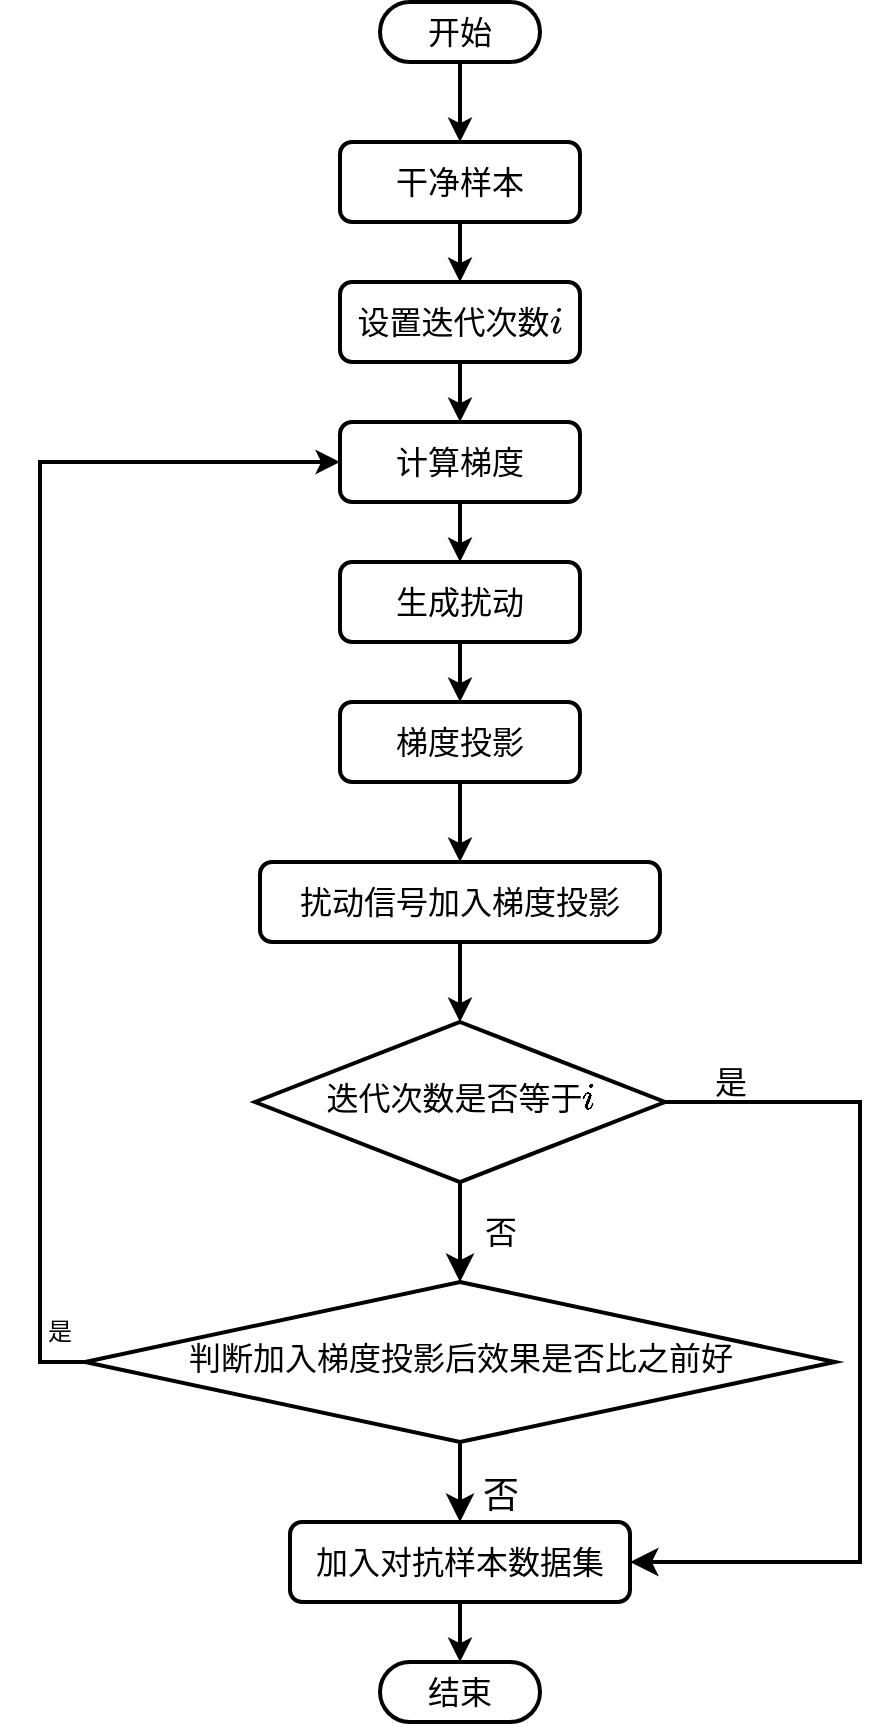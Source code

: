 <mxfile version="24.9.1">
  <diagram id="C5RBs43oDa-KdzZeNtuy" name="Page-1">
    <mxGraphModel dx="486" dy="2052" grid="1" gridSize="10" guides="1" tooltips="1" connect="1" arrows="1" fold="1" page="1" pageScale="1" pageWidth="827" pageHeight="1169" math="1" shadow="0">
      <root>
        <mxCell id="WIyWlLk6GJQsqaUBKTNV-0" />
        <mxCell id="WIyWlLk6GJQsqaUBKTNV-1" parent="WIyWlLk6GJQsqaUBKTNV-0" />
        <mxCell id="G5d28hvv58sntRyXZGig-10" style="edgeStyle=orthogonalEdgeStyle;rounded=0;orthogonalLoop=1;jettySize=auto;html=1;exitX=0.5;exitY=1;exitDx=0;exitDy=0;entryX=0.5;entryY=0;entryDx=0;entryDy=0;strokeWidth=2;" edge="1" parent="WIyWlLk6GJQsqaUBKTNV-1" target="G5d28hvv58sntRyXZGig-0">
          <mxGeometry relative="1" as="geometry">
            <mxPoint x="230" y="-260.0" as="sourcePoint" />
            <Array as="points">
              <mxPoint x="230" y="-250" />
              <mxPoint x="230" y="-250" />
            </Array>
          </mxGeometry>
        </mxCell>
        <mxCell id="WIyWlLk6GJQsqaUBKTNV-4" value="&lt;font style=&quot;font-size: 16px;&quot;&gt;否&lt;/font&gt;" style="rounded=0;html=1;jettySize=auto;orthogonalLoop=1;fontSize=11;endArrow=classic;endFill=1;endSize=8;strokeWidth=2;shadow=0;labelBackgroundColor=none;edgeStyle=orthogonalEdgeStyle;" parent="WIyWlLk6GJQsqaUBKTNV-1" source="WIyWlLk6GJQsqaUBKTNV-6" target="WIyWlLk6GJQsqaUBKTNV-10" edge="1">
          <mxGeometry y="20" relative="1" as="geometry">
            <mxPoint as="offset" />
          </mxGeometry>
        </mxCell>
        <mxCell id="WIyWlLk6GJQsqaUBKTNV-5" value="&lt;font style=&quot;font-size: 16px;&quot;&gt;是&lt;/font&gt;" style="edgeStyle=orthogonalEdgeStyle;rounded=0;html=1;jettySize=auto;orthogonalLoop=1;fontSize=11;endArrow=classic;endFill=1;endSize=8;strokeWidth=2;shadow=0;labelBackgroundColor=none;entryX=1;entryY=0.5;entryDx=0;entryDy=0;exitX=1;exitY=0.5;exitDx=0;exitDy=0;" parent="WIyWlLk6GJQsqaUBKTNV-1" source="WIyWlLk6GJQsqaUBKTNV-6" target="WIyWlLk6GJQsqaUBKTNV-11" edge="1">
          <mxGeometry x="-0.852" y="10" relative="1" as="geometry">
            <mxPoint as="offset" />
            <mxPoint x="274.914" y="300.003" as="sourcePoint" />
            <mxPoint x="270.0" y="539.95" as="targetPoint" />
            <Array as="points">
              <mxPoint x="430" y="260" />
              <mxPoint x="430" y="490" />
            </Array>
          </mxGeometry>
        </mxCell>
        <mxCell id="WIyWlLk6GJQsqaUBKTNV-6" value="&lt;font style=&quot;font-size: 16px;&quot;&gt;迭代次数是否等于\(i\)&lt;/font&gt;" style="rhombus;whiteSpace=wrap;html=1;shadow=0;fontFamily=Helvetica;fontSize=12;align=center;strokeWidth=2;spacing=6;spacingTop=-4;" parent="WIyWlLk6GJQsqaUBKTNV-1" vertex="1">
          <mxGeometry x="127.5" y="220" width="205" height="80" as="geometry" />
        </mxCell>
        <mxCell id="WIyWlLk6GJQsqaUBKTNV-8" value="&lt;font style=&quot;font-size: 18px;&quot;&gt;否&lt;/font&gt;" style="rounded=0;html=1;jettySize=auto;orthogonalLoop=1;fontSize=11;endArrow=classic;endFill=1;endSize=8;strokeWidth=2;shadow=0;labelBackgroundColor=none;edgeStyle=orthogonalEdgeStyle;" parent="WIyWlLk6GJQsqaUBKTNV-1" source="WIyWlLk6GJQsqaUBKTNV-10" target="WIyWlLk6GJQsqaUBKTNV-11" edge="1">
          <mxGeometry x="0.333" y="20" relative="1" as="geometry">
            <mxPoint as="offset" />
          </mxGeometry>
        </mxCell>
        <mxCell id="G5d28hvv58sntRyXZGig-9" style="edgeStyle=orthogonalEdgeStyle;rounded=0;orthogonalLoop=1;jettySize=auto;html=1;entryX=0;entryY=0.5;entryDx=0;entryDy=0;exitX=0;exitY=0.5;exitDx=0;exitDy=0;strokeWidth=2;" edge="1" parent="WIyWlLk6GJQsqaUBKTNV-1" source="WIyWlLk6GJQsqaUBKTNV-10" target="G5d28hvv58sntRyXZGig-2">
          <mxGeometry relative="1" as="geometry">
            <mxPoint x="140" y="-60" as="targetPoint" />
            <Array as="points">
              <mxPoint x="20" y="390" />
              <mxPoint x="20" y="-60" />
            </Array>
          </mxGeometry>
        </mxCell>
        <mxCell id="WIyWlLk6GJQsqaUBKTNV-10" value="&lt;font style=&quot;font-size: 16px;&quot;&gt;判断加入梯度投影后效果是否比之前好&lt;/font&gt;" style="rhombus;whiteSpace=wrap;html=1;shadow=0;fontFamily=Helvetica;fontSize=12;align=center;strokeWidth=2;spacing=6;spacingTop=-4;" parent="WIyWlLk6GJQsqaUBKTNV-1" vertex="1">
          <mxGeometry x="42.5" y="350" width="375" height="80" as="geometry" />
        </mxCell>
        <mxCell id="WIyWlLk6GJQsqaUBKTNV-11" value="&lt;font style=&quot;font-size: 16px;&quot;&gt;加入对抗样本数据集&lt;/font&gt;" style="rounded=1;whiteSpace=wrap;html=1;fontSize=12;glass=0;strokeWidth=2;shadow=0;" parent="WIyWlLk6GJQsqaUBKTNV-1" vertex="1">
          <mxGeometry x="145" y="470" width="170" height="40" as="geometry" />
        </mxCell>
        <mxCell id="G5d28hvv58sntRyXZGig-11" style="edgeStyle=orthogonalEdgeStyle;rounded=0;orthogonalLoop=1;jettySize=auto;html=1;exitX=0.5;exitY=1;exitDx=0;exitDy=0;entryX=0.5;entryY=0;entryDx=0;entryDy=0;strokeWidth=2;" edge="1" parent="WIyWlLk6GJQsqaUBKTNV-1" source="G5d28hvv58sntRyXZGig-0" target="G5d28hvv58sntRyXZGig-1">
          <mxGeometry relative="1" as="geometry" />
        </mxCell>
        <mxCell id="G5d28hvv58sntRyXZGig-0" value="&lt;font style=&quot;font-size: 16px;&quot;&gt;干净样本&lt;/font&gt;" style="rounded=1;whiteSpace=wrap;html=1;fontSize=12;glass=0;strokeWidth=2;shadow=0;" vertex="1" parent="WIyWlLk6GJQsqaUBKTNV-1">
          <mxGeometry x="170" y="-220" width="120" height="40" as="geometry" />
        </mxCell>
        <mxCell id="G5d28hvv58sntRyXZGig-12" style="edgeStyle=orthogonalEdgeStyle;rounded=0;orthogonalLoop=1;jettySize=auto;html=1;exitX=0.5;exitY=1;exitDx=0;exitDy=0;entryX=0.5;entryY=0;entryDx=0;entryDy=0;strokeWidth=2;" edge="1" parent="WIyWlLk6GJQsqaUBKTNV-1" source="G5d28hvv58sntRyXZGig-1" target="G5d28hvv58sntRyXZGig-2">
          <mxGeometry relative="1" as="geometry" />
        </mxCell>
        <mxCell id="G5d28hvv58sntRyXZGig-1" value="&lt;font style=&quot;font-size: 16px;&quot;&gt;设置迭代次数&lt;svg style=&quot;vertical-align: -0.025ex;&quot; xmlns:xlink=&quot;http://www.w3.org/1999/xlink&quot; viewBox=&quot;0 -661 345 672&quot; role=&quot;img&quot; height=&quot;1.52ex&quot; width=&quot;0.781ex&quot; xmlns=&quot;http://www.w3.org/2000/svg&quot;&gt;&lt;defs&gt;&lt;path d=&quot;M184 600Q184 624 203 642T247 661Q265 661 277 649T290 619Q290 596 270 577T226 557Q211 557 198 567T184 600ZM21 287Q21 295 30 318T54 369T98 420T158 442Q197 442 223 419T250 357Q250 340 236 301T196 196T154 83Q149 61 149 51Q149 26 166 26Q175 26 185 29T208 43T235 78T260 137Q263 149 265 151T282 153Q302 153 302 143Q302 135 293 112T268 61T223 11T161 -11Q129 -11 102 10T74 74Q74 91 79 106T122 220Q160 321 166 341T173 380Q173 404 156 404H154Q124 404 99 371T61 287Q60 286 59 284T58 281T56 279T53 278T49 278T41 278H27Q21 284 21 287Z&quot; id=&quot;MJX-2-TEX-I-1D456&quot;&gt;&lt;/path&gt;&lt;/defs&gt;&lt;g transform=&quot;scale(1,-1)&quot; stroke-width=&quot;0&quot; fill=&quot;currentColor&quot; stroke=&quot;currentColor&quot;&gt;&lt;g data-mml-node=&quot;math&quot;&gt;&lt;g data-mml-node=&quot;mi&quot;&gt;&lt;use xlink:href=&quot;#MJX-2-TEX-I-1D456&quot; data-c=&quot;1D456&quot;&gt;&lt;/use&gt;&lt;/g&gt;&lt;/g&gt;&lt;/g&gt;&lt;/svg&gt;&lt;/font&gt;" style="rounded=1;whiteSpace=wrap;html=1;fontSize=12;glass=0;strokeWidth=2;shadow=0;" vertex="1" parent="WIyWlLk6GJQsqaUBKTNV-1">
          <mxGeometry x="170" y="-150" width="120" height="40" as="geometry" />
        </mxCell>
        <mxCell id="G5d28hvv58sntRyXZGig-13" style="edgeStyle=orthogonalEdgeStyle;rounded=0;orthogonalLoop=1;jettySize=auto;html=1;exitX=0.5;exitY=1;exitDx=0;exitDy=0;entryX=0.5;entryY=0;entryDx=0;entryDy=0;strokeWidth=2;" edge="1" parent="WIyWlLk6GJQsqaUBKTNV-1" source="G5d28hvv58sntRyXZGig-2" target="G5d28hvv58sntRyXZGig-3">
          <mxGeometry relative="1" as="geometry" />
        </mxCell>
        <mxCell id="G5d28hvv58sntRyXZGig-2" value="&lt;font style=&quot;font-size: 16px;&quot;&gt;计算梯度&lt;/font&gt;" style="rounded=1;whiteSpace=wrap;html=1;fontSize=12;glass=0;strokeWidth=2;shadow=0;" vertex="1" parent="WIyWlLk6GJQsqaUBKTNV-1">
          <mxGeometry x="170" y="-80" width="120" height="40" as="geometry" />
        </mxCell>
        <mxCell id="G5d28hvv58sntRyXZGig-14" style="edgeStyle=orthogonalEdgeStyle;rounded=0;orthogonalLoop=1;jettySize=auto;html=1;exitX=0.5;exitY=1;exitDx=0;exitDy=0;entryX=0.5;entryY=0;entryDx=0;entryDy=0;strokeWidth=2;" edge="1" parent="WIyWlLk6GJQsqaUBKTNV-1" source="G5d28hvv58sntRyXZGig-3" target="G5d28hvv58sntRyXZGig-4">
          <mxGeometry relative="1" as="geometry" />
        </mxCell>
        <mxCell id="G5d28hvv58sntRyXZGig-3" value="&lt;font style=&quot;font-size: 16px;&quot;&gt;生成扰动&lt;/font&gt;" style="rounded=1;whiteSpace=wrap;html=1;fontSize=12;glass=0;strokeWidth=2;shadow=0;" vertex="1" parent="WIyWlLk6GJQsqaUBKTNV-1">
          <mxGeometry x="170" y="-10" width="120" height="40" as="geometry" />
        </mxCell>
        <mxCell id="G5d28hvv58sntRyXZGig-15" style="edgeStyle=orthogonalEdgeStyle;rounded=0;orthogonalLoop=1;jettySize=auto;html=1;exitX=0.5;exitY=1;exitDx=0;exitDy=0;entryX=0.5;entryY=0;entryDx=0;entryDy=0;strokeWidth=2;" edge="1" parent="WIyWlLk6GJQsqaUBKTNV-1" source="G5d28hvv58sntRyXZGig-4" target="G5d28hvv58sntRyXZGig-5">
          <mxGeometry relative="1" as="geometry" />
        </mxCell>
        <mxCell id="G5d28hvv58sntRyXZGig-4" value="&lt;font style=&quot;font-size: 16px;&quot;&gt;梯度投影&lt;/font&gt;" style="rounded=1;whiteSpace=wrap;html=1;fontSize=12;glass=0;strokeWidth=2;shadow=0;" vertex="1" parent="WIyWlLk6GJQsqaUBKTNV-1">
          <mxGeometry x="170" y="60" width="120" height="40" as="geometry" />
        </mxCell>
        <mxCell id="G5d28hvv58sntRyXZGig-17" style="edgeStyle=orthogonalEdgeStyle;rounded=0;orthogonalLoop=1;jettySize=auto;html=1;entryX=0.5;entryY=0;entryDx=0;entryDy=0;strokeWidth=2;" edge="1" parent="WIyWlLk6GJQsqaUBKTNV-1" source="G5d28hvv58sntRyXZGig-5" target="WIyWlLk6GJQsqaUBKTNV-6">
          <mxGeometry relative="1" as="geometry" />
        </mxCell>
        <mxCell id="G5d28hvv58sntRyXZGig-5" value="&lt;font style=&quot;font-size: 16px;&quot;&gt;扰动信号加入梯度投影&lt;/font&gt;" style="rounded=1;whiteSpace=wrap;html=1;fontSize=12;glass=0;strokeWidth=2;shadow=0;" vertex="1" parent="WIyWlLk6GJQsqaUBKTNV-1">
          <mxGeometry x="130" y="140" width="200" height="40" as="geometry" />
        </mxCell>
        <mxCell id="G5d28hvv58sntRyXZGig-18" value="是" style="text;html=1;align=center;verticalAlign=middle;whiteSpace=wrap;rounded=0;" vertex="1" parent="WIyWlLk6GJQsqaUBKTNV-1">
          <mxGeometry y="360" width="60" height="30" as="geometry" />
        </mxCell>
        <mxCell id="G5d28hvv58sntRyXZGig-20" value="&lt;font style=&quot;font-size: 16px;&quot;&gt;开始&lt;/font&gt;" style="html=1;dashed=0;whiteSpace=wrap;shape=mxgraph.dfd.start;strokeWidth=2;" vertex="1" parent="WIyWlLk6GJQsqaUBKTNV-1">
          <mxGeometry x="190" y="-290" width="80" height="30" as="geometry" />
        </mxCell>
        <mxCell id="G5d28hvv58sntRyXZGig-21" value="&lt;font style=&quot;font-size: 16px;&quot;&gt;结束&lt;/font&gt;" style="html=1;dashed=0;whiteSpace=wrap;shape=mxgraph.dfd.start;strokeWidth=2;" vertex="1" parent="WIyWlLk6GJQsqaUBKTNV-1">
          <mxGeometry x="190" y="540" width="80" height="30" as="geometry" />
        </mxCell>
        <mxCell id="G5d28hvv58sntRyXZGig-22" style="edgeStyle=orthogonalEdgeStyle;rounded=0;orthogonalLoop=1;jettySize=auto;html=1;exitX=0.5;exitY=1;exitDx=0;exitDy=0;entryX=0.5;entryY=0.5;entryDx=0;entryDy=-15;entryPerimeter=0;strokeWidth=2;" edge="1" parent="WIyWlLk6GJQsqaUBKTNV-1" source="WIyWlLk6GJQsqaUBKTNV-11" target="G5d28hvv58sntRyXZGig-21">
          <mxGeometry relative="1" as="geometry" />
        </mxCell>
      </root>
    </mxGraphModel>
  </diagram>
</mxfile>
